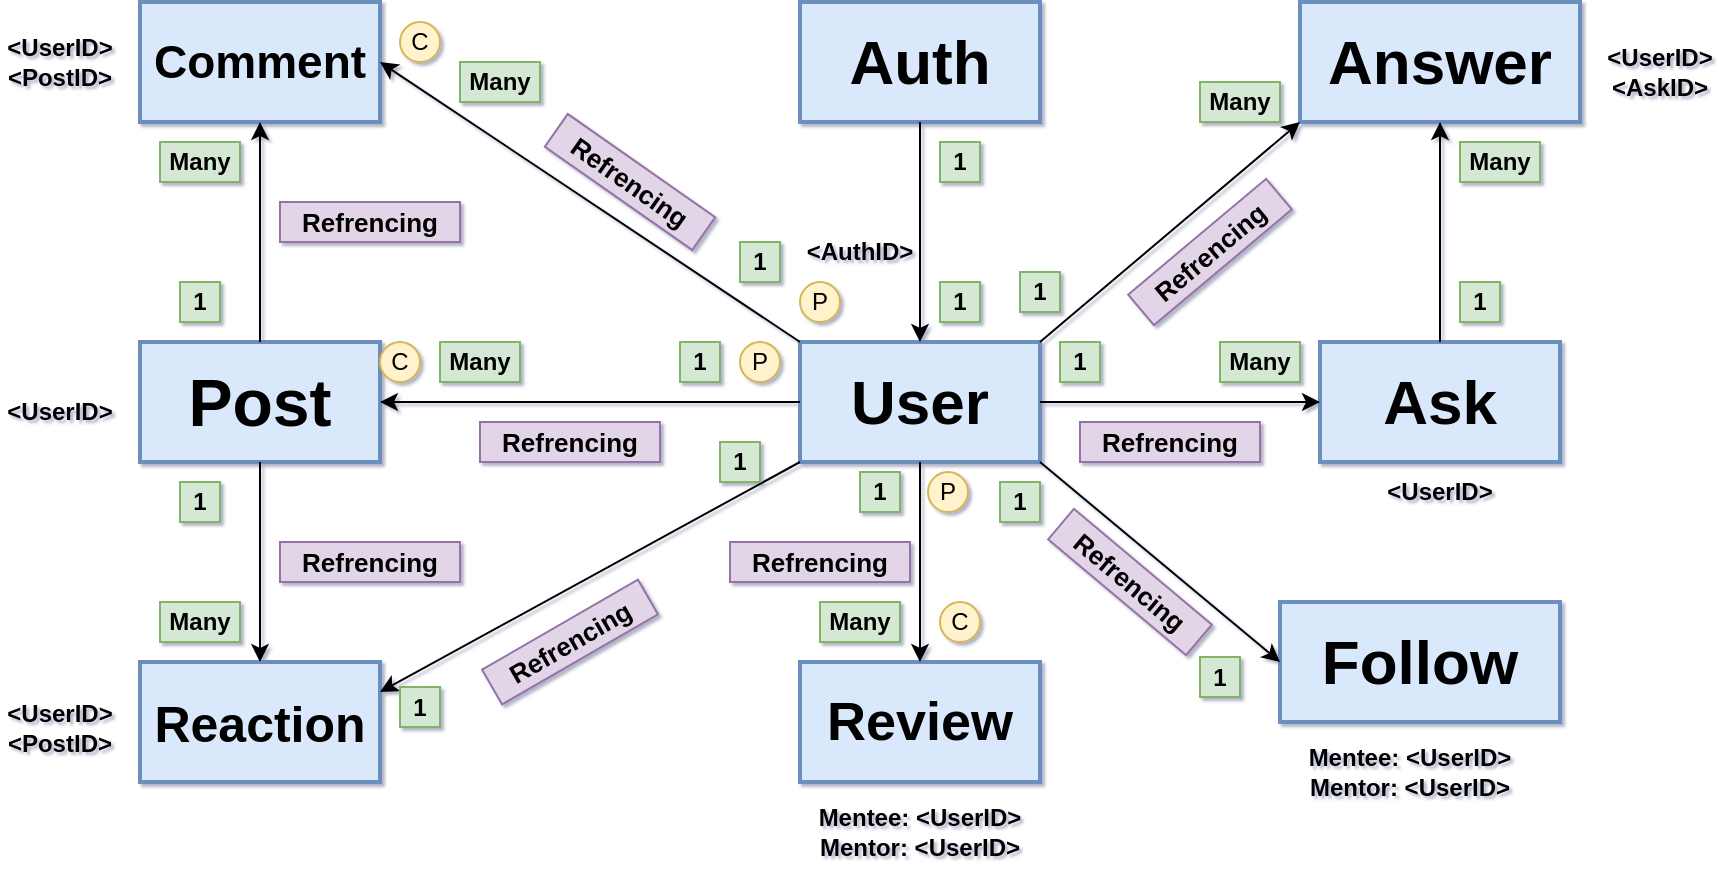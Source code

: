 <mxfile>
    <diagram name="DB Collections and relationships" id="icmziCoGJ4KJlRF5kEWQ">
        <mxGraphModel dx="2063" dy="668" grid="1" gridSize="10" guides="1" tooltips="1" connect="1" arrows="1" fold="1" page="1" pageScale="1" pageWidth="827" pageHeight="1169" background="none" math="0" shadow="1">
            <root>
                <mxCell id="0"/>
                <mxCell id="1" parent="0"/>
                <mxCell id="VXtaSYt_-MFgEFt-7SgF-1" value="User" style="rounded=0;whiteSpace=wrap;html=1;strokeWidth=2;fontSize=31;fontStyle=1;fillColor=#dae8fc;strokeColor=#6c8ebf;" parent="1" vertex="1">
                    <mxGeometry x="350" y="240" width="120" height="60" as="geometry"/>
                </mxCell>
                <mxCell id="VXtaSYt_-MFgEFt-7SgF-2" value="Post" style="rounded=0;whiteSpace=wrap;html=1;strokeWidth=2;fontSize=33;fontStyle=1;fillColor=#dae8fc;strokeColor=#6c8ebf;" parent="1" vertex="1">
                    <mxGeometry x="20" y="240" width="120" height="60" as="geometry"/>
                </mxCell>
                <mxCell id="VXtaSYt_-MFgEFt-7SgF-3" value="Comment" style="rounded=0;whiteSpace=wrap;html=1;strokeWidth=2;fontSize=23;fontStyle=1;fillColor=#dae8fc;strokeColor=#6c8ebf;" parent="1" vertex="1">
                    <mxGeometry x="20" y="70" width="120" height="60" as="geometry"/>
                </mxCell>
                <mxCell id="VXtaSYt_-MFgEFt-7SgF-4" value="Reaction" style="rounded=0;whiteSpace=wrap;html=1;strokeWidth=2;fontSize=25;fontStyle=1;fillColor=#dae8fc;strokeColor=#6c8ebf;" parent="1" vertex="1">
                    <mxGeometry x="20" y="400" width="120" height="60" as="geometry"/>
                </mxCell>
                <mxCell id="VXtaSYt_-MFgEFt-7SgF-5" value="Review" style="rounded=0;whiteSpace=wrap;html=1;strokeWidth=2;fontSize=27;fontStyle=1;fillColor=#dae8fc;strokeColor=#6c8ebf;" parent="1" vertex="1">
                    <mxGeometry x="350" y="400" width="120" height="60" as="geometry"/>
                </mxCell>
                <mxCell id="3BG4GZ4Tt4R05Wu69i2b-1" value="Auth" style="rounded=0;whiteSpace=wrap;html=1;strokeWidth=2;fontSize=31;fontStyle=1;fillColor=#dae8fc;strokeColor=#6c8ebf;" parent="1" vertex="1">
                    <mxGeometry x="350" y="70" width="120" height="60" as="geometry"/>
                </mxCell>
                <mxCell id="3BG4GZ4Tt4R05Wu69i2b-2" value="" style="endArrow=classic;html=1;rounded=0;exitX=0.5;exitY=0;exitDx=0;exitDy=0;entryX=0.5;entryY=1;entryDx=0;entryDy=0;" parent="1" source="VXtaSYt_-MFgEFt-7SgF-2" target="VXtaSYt_-MFgEFt-7SgF-3" edge="1">
                    <mxGeometry width="50" height="50" relative="1" as="geometry">
                        <mxPoint x="310" y="300" as="sourcePoint"/>
                        <mxPoint x="360" y="250" as="targetPoint"/>
                    </mxGeometry>
                </mxCell>
                <mxCell id="3BG4GZ4Tt4R05Wu69i2b-3" value="" style="endArrow=classic;html=1;rounded=0;exitX=0.5;exitY=1;exitDx=0;exitDy=0;entryX=0.5;entryY=0;entryDx=0;entryDy=0;" parent="1" source="VXtaSYt_-MFgEFt-7SgF-2" target="VXtaSYt_-MFgEFt-7SgF-4" edge="1">
                    <mxGeometry width="50" height="50" relative="1" as="geometry">
                        <mxPoint x="90" y="250" as="sourcePoint"/>
                        <mxPoint x="90" y="140" as="targetPoint"/>
                    </mxGeometry>
                </mxCell>
                <mxCell id="3BG4GZ4Tt4R05Wu69i2b-5" value="" style="endArrow=classic;html=1;rounded=0;exitX=0.5;exitY=1;exitDx=0;exitDy=0;entryX=0.5;entryY=0;entryDx=0;entryDy=0;" parent="1" source="3BG4GZ4Tt4R05Wu69i2b-1" target="VXtaSYt_-MFgEFt-7SgF-1" edge="1">
                    <mxGeometry width="50" height="50" relative="1" as="geometry">
                        <mxPoint x="90" y="250" as="sourcePoint"/>
                        <mxPoint x="90" y="140" as="targetPoint"/>
                    </mxGeometry>
                </mxCell>
                <mxCell id="3BG4GZ4Tt4R05Wu69i2b-6" value="" style="endArrow=classic;html=1;rounded=0;exitX=0.5;exitY=1;exitDx=0;exitDy=0;entryX=0.5;entryY=0;entryDx=0;entryDy=0;" parent="1" source="VXtaSYt_-MFgEFt-7SgF-1" target="VXtaSYt_-MFgEFt-7SgF-5" edge="1">
                    <mxGeometry width="50" height="50" relative="1" as="geometry">
                        <mxPoint x="420" y="140" as="sourcePoint"/>
                        <mxPoint x="420" y="250" as="targetPoint"/>
                    </mxGeometry>
                </mxCell>
                <mxCell id="3BG4GZ4Tt4R05Wu69i2b-7" value="" style="endArrow=classic;html=1;rounded=0;exitX=0;exitY=0.5;exitDx=0;exitDy=0;entryX=1;entryY=0.5;entryDx=0;entryDy=0;" parent="1" source="VXtaSYt_-MFgEFt-7SgF-1" target="VXtaSYt_-MFgEFt-7SgF-2" edge="1">
                    <mxGeometry width="50" height="50" relative="1" as="geometry">
                        <mxPoint x="90" y="310" as="sourcePoint"/>
                        <mxPoint x="90" y="410" as="targetPoint"/>
                    </mxGeometry>
                </mxCell>
                <mxCell id="3BG4GZ4Tt4R05Wu69i2b-8" value="" style="endArrow=classic;html=1;rounded=0;exitX=0;exitY=0;exitDx=0;exitDy=0;entryX=1;entryY=0.5;entryDx=0;entryDy=0;" parent="1" source="VXtaSYt_-MFgEFt-7SgF-1" target="VXtaSYt_-MFgEFt-7SgF-3" edge="1">
                    <mxGeometry width="50" height="50" relative="1" as="geometry">
                        <mxPoint x="360" y="280" as="sourcePoint"/>
                        <mxPoint x="150" y="280" as="targetPoint"/>
                    </mxGeometry>
                </mxCell>
                <mxCell id="3BG4GZ4Tt4R05Wu69i2b-9" value="" style="endArrow=classic;html=1;rounded=0;exitX=0;exitY=1;exitDx=0;exitDy=0;entryX=1;entryY=0.25;entryDx=0;entryDy=0;" parent="1" source="VXtaSYt_-MFgEFt-7SgF-1" target="VXtaSYt_-MFgEFt-7SgF-4" edge="1">
                    <mxGeometry width="50" height="50" relative="1" as="geometry">
                        <mxPoint x="360" y="280" as="sourcePoint"/>
                        <mxPoint x="150" y="280" as="targetPoint"/>
                    </mxGeometry>
                </mxCell>
                <mxCell id="3BG4GZ4Tt4R05Wu69i2b-18" value="P" style="ellipse;whiteSpace=wrap;html=1;aspect=fixed;fillColor=#fff2cc;strokeColor=#d6b656;" parent="1" vertex="1">
                    <mxGeometry x="414" y="305" width="20" height="20" as="geometry"/>
                </mxCell>
                <mxCell id="3BG4GZ4Tt4R05Wu69i2b-20" value="C" style="ellipse;whiteSpace=wrap;html=1;aspect=fixed;fillColor=#fff2cc;strokeColor=#d6b656;" parent="1" vertex="1">
                    <mxGeometry x="420" y="370" width="20" height="20" as="geometry"/>
                </mxCell>
                <mxCell id="3BG4GZ4Tt4R05Wu69i2b-23" value="P" style="ellipse;whiteSpace=wrap;html=1;aspect=fixed;fillColor=#fff2cc;strokeColor=#d6b656;" parent="1" vertex="1">
                    <mxGeometry x="320" y="240" width="20" height="20" as="geometry"/>
                </mxCell>
                <mxCell id="3BG4GZ4Tt4R05Wu69i2b-24" value="C" style="ellipse;whiteSpace=wrap;html=1;aspect=fixed;fillColor=#fff2cc;strokeColor=#d6b656;" parent="1" vertex="1">
                    <mxGeometry x="140" y="240" width="20" height="20" as="geometry"/>
                </mxCell>
                <mxCell id="3BG4GZ4Tt4R05Wu69i2b-25" value="P" style="ellipse;whiteSpace=wrap;html=1;aspect=fixed;fillColor=#fff2cc;strokeColor=#d6b656;" parent="1" vertex="1">
                    <mxGeometry x="350" y="210" width="20" height="20" as="geometry"/>
                </mxCell>
                <mxCell id="3BG4GZ4Tt4R05Wu69i2b-27" value="C" style="ellipse;whiteSpace=wrap;html=1;aspect=fixed;fillColor=#fff2cc;strokeColor=#d6b656;" parent="1" vertex="1">
                    <mxGeometry x="150" y="80" width="20" height="20" as="geometry"/>
                </mxCell>
                <mxCell id="3BG4GZ4Tt4R05Wu69i2b-29" value="1" style="text;html=1;strokeColor=#82b366;fillColor=#d5e8d4;align=center;verticalAlign=middle;whiteSpace=wrap;rounded=0;fontStyle=1" parent="1" vertex="1">
                    <mxGeometry x="40" y="210" width="20" height="20" as="geometry"/>
                </mxCell>
                <mxCell id="3BG4GZ4Tt4R05Wu69i2b-30" value="Many" style="text;html=1;strokeColor=#82b366;fillColor=#d5e8d4;align=center;verticalAlign=middle;whiteSpace=wrap;rounded=0;fontStyle=1" parent="1" vertex="1">
                    <mxGeometry x="30" y="140" width="40" height="20" as="geometry"/>
                </mxCell>
                <mxCell id="3BG4GZ4Tt4R05Wu69i2b-31" value="1" style="text;html=1;strokeColor=#82b366;fillColor=#d5e8d4;align=center;verticalAlign=middle;whiteSpace=wrap;rounded=0;fontStyle=1" parent="1" vertex="1">
                    <mxGeometry x="40" y="310" width="20" height="20" as="geometry"/>
                </mxCell>
                <mxCell id="3BG4GZ4Tt4R05Wu69i2b-32" value="Many" style="text;html=1;strokeColor=#82b366;fillColor=#d5e8d4;align=center;verticalAlign=middle;whiteSpace=wrap;rounded=0;fontStyle=1" parent="1" vertex="1">
                    <mxGeometry x="30" y="370" width="40" height="20" as="geometry"/>
                </mxCell>
                <mxCell id="3BG4GZ4Tt4R05Wu69i2b-33" value="1" style="text;html=1;strokeColor=#82b366;fillColor=#d5e8d4;align=center;verticalAlign=middle;whiteSpace=wrap;rounded=0;fontStyle=1" parent="1" vertex="1">
                    <mxGeometry x="290" y="240" width="20" height="20" as="geometry"/>
                </mxCell>
                <mxCell id="3BG4GZ4Tt4R05Wu69i2b-34" value="Many" style="text;html=1;strokeColor=#82b366;fillColor=#d5e8d4;align=center;verticalAlign=middle;whiteSpace=wrap;rounded=0;fontStyle=1" parent="1" vertex="1">
                    <mxGeometry x="170" y="240" width="40" height="20" as="geometry"/>
                </mxCell>
                <mxCell id="3BG4GZ4Tt4R05Wu69i2b-35" value="1" style="text;html=1;strokeColor=#82b366;fillColor=#d5e8d4;align=center;verticalAlign=middle;whiteSpace=wrap;rounded=0;fontStyle=1" parent="1" vertex="1">
                    <mxGeometry x="310" y="290" width="20" height="20" as="geometry"/>
                </mxCell>
                <mxCell id="3BG4GZ4Tt4R05Wu69i2b-36" value="1" style="text;html=1;strokeColor=#82b366;fillColor=#d5e8d4;align=center;verticalAlign=middle;whiteSpace=wrap;rounded=0;fontStyle=1" parent="1" vertex="1">
                    <mxGeometry x="150" y="412.5" width="20" height="20" as="geometry"/>
                </mxCell>
                <mxCell id="3BG4GZ4Tt4R05Wu69i2b-39" value="1" style="text;html=1;strokeColor=#82b366;fillColor=#d5e8d4;align=center;verticalAlign=middle;whiteSpace=wrap;rounded=0;fontStyle=1" parent="1" vertex="1">
                    <mxGeometry x="380" y="305" width="20" height="20" as="geometry"/>
                </mxCell>
                <mxCell id="3BG4GZ4Tt4R05Wu69i2b-40" value="Many" style="text;html=1;strokeColor=#82b366;fillColor=#d5e8d4;align=center;verticalAlign=middle;whiteSpace=wrap;rounded=0;fontStyle=1" parent="1" vertex="1">
                    <mxGeometry x="360" y="370" width="40" height="20" as="geometry"/>
                </mxCell>
                <mxCell id="3BG4GZ4Tt4R05Wu69i2b-41" value="1" style="text;html=1;strokeColor=#82b366;fillColor=#d5e8d4;align=center;verticalAlign=middle;whiteSpace=wrap;rounded=0;fontStyle=1" parent="1" vertex="1">
                    <mxGeometry x="420" y="140" width="20" height="20" as="geometry"/>
                </mxCell>
                <mxCell id="3BG4GZ4Tt4R05Wu69i2b-42" value="1" style="text;html=1;strokeColor=#82b366;fillColor=#d5e8d4;align=center;verticalAlign=middle;whiteSpace=wrap;rounded=0;fontStyle=1" parent="1" vertex="1">
                    <mxGeometry x="420" y="210" width="20" height="20" as="geometry"/>
                </mxCell>
                <mxCell id="3BG4GZ4Tt4R05Wu69i2b-43" value="1" style="text;html=1;strokeColor=#82b366;fillColor=#d5e8d4;align=center;verticalAlign=middle;whiteSpace=wrap;rounded=0;fontStyle=1" parent="1" vertex="1">
                    <mxGeometry x="320" y="190" width="20" height="20" as="geometry"/>
                </mxCell>
                <mxCell id="3BG4GZ4Tt4R05Wu69i2b-44" value="Many" style="text;html=1;strokeColor=#82b366;fillColor=#d5e8d4;align=center;verticalAlign=middle;whiteSpace=wrap;rounded=0;fontStyle=1" parent="1" vertex="1">
                    <mxGeometry x="180" y="100" width="40" height="20" as="geometry"/>
                </mxCell>
                <mxCell id="3BG4GZ4Tt4R05Wu69i2b-48" value="Refrencing" style="text;html=1;align=center;verticalAlign=middle;whiteSpace=wrap;rounded=0;fontSize=13;fontStyle=1;fillColor=#e1d5e7;strokeColor=#9673a6;rotation=35;" parent="1" vertex="1">
                    <mxGeometry x="220" y="150" width="90" height="20" as="geometry"/>
                </mxCell>
                <mxCell id="3BG4GZ4Tt4R05Wu69i2b-49" value="Refrencing" style="text;html=1;align=center;verticalAlign=middle;whiteSpace=wrap;rounded=0;fontSize=13;fontStyle=1;fillColor=#e1d5e7;strokeColor=#9673a6;rotation=-30;" parent="1" vertex="1">
                    <mxGeometry x="190" y="380" width="90" height="20" as="geometry"/>
                </mxCell>
                <mxCell id="3BG4GZ4Tt4R05Wu69i2b-50" value="Refrencing" style="text;html=1;align=center;verticalAlign=middle;whiteSpace=wrap;rounded=0;fontSize=13;fontStyle=1;fillColor=#e1d5e7;strokeColor=#9673a6;rotation=0;" parent="1" vertex="1">
                    <mxGeometry x="190" y="280" width="90" height="20" as="geometry"/>
                </mxCell>
                <mxCell id="3BG4GZ4Tt4R05Wu69i2b-51" value="&amp;lt;AuthID&amp;gt;" style="text;html=1;strokeColor=none;fillColor=none;align=center;verticalAlign=middle;whiteSpace=wrap;rounded=0;fontStyle=1" parent="1" vertex="1">
                    <mxGeometry x="350" y="180" width="60" height="30" as="geometry"/>
                </mxCell>
                <mxCell id="3BG4GZ4Tt4R05Wu69i2b-52" value="Mentee: &amp;lt;UserID&amp;gt;&lt;br&gt;Mentor: &amp;lt;UserID&amp;gt;" style="text;html=1;strokeColor=none;fillColor=none;align=center;verticalAlign=middle;whiteSpace=wrap;rounded=0;fontStyle=1" parent="1" vertex="1">
                    <mxGeometry x="355" y="470" width="110" height="30" as="geometry"/>
                </mxCell>
                <mxCell id="3BG4GZ4Tt4R05Wu69i2b-54" value="&amp;lt;UserID&amp;gt;&lt;br&gt;&amp;lt;PostID&amp;gt;" style="text;html=1;strokeColor=none;fillColor=none;align=center;verticalAlign=middle;whiteSpace=wrap;rounded=0;fontStyle=1" parent="1" vertex="1">
                    <mxGeometry x="-50" y="417.5" width="60" height="30" as="geometry"/>
                </mxCell>
                <mxCell id="3BG4GZ4Tt4R05Wu69i2b-55" value="&amp;lt;UserID&amp;gt;" style="text;html=1;strokeColor=none;fillColor=none;align=center;verticalAlign=middle;whiteSpace=wrap;rounded=0;fontStyle=1" parent="1" vertex="1">
                    <mxGeometry x="-50" y="260" width="60" height="30" as="geometry"/>
                </mxCell>
                <mxCell id="3BG4GZ4Tt4R05Wu69i2b-56" value="&amp;lt;UserID&amp;gt;&lt;br&gt;&amp;lt;PostID&amp;gt;" style="text;html=1;strokeColor=none;fillColor=none;align=center;verticalAlign=middle;whiteSpace=wrap;rounded=0;fontStyle=1" parent="1" vertex="1">
                    <mxGeometry x="-50" y="85" width="60" height="30" as="geometry"/>
                </mxCell>
                <mxCell id="2" value="Refrencing" style="text;html=1;align=center;verticalAlign=middle;whiteSpace=wrap;rounded=0;fontSize=13;fontStyle=1;fillColor=#e1d5e7;strokeColor=#9673a6;rotation=0;" parent="1" vertex="1">
                    <mxGeometry x="90" y="340" width="90" height="20" as="geometry"/>
                </mxCell>
                <mxCell id="3" value="Refrencing" style="text;html=1;align=center;verticalAlign=middle;whiteSpace=wrap;rounded=0;fontSize=13;fontStyle=1;fillColor=#e1d5e7;strokeColor=#9673a6;rotation=0;" parent="1" vertex="1">
                    <mxGeometry x="90" y="170" width="90" height="20" as="geometry"/>
                </mxCell>
                <mxCell id="4" value="Ask" style="rounded=0;whiteSpace=wrap;html=1;strokeWidth=2;fontSize=31;fontStyle=1;fillColor=#dae8fc;strokeColor=#6c8ebf;" vertex="1" parent="1">
                    <mxGeometry x="610" y="240" width="120" height="60" as="geometry"/>
                </mxCell>
                <mxCell id="5" value="Answer" style="rounded=0;whiteSpace=wrap;html=1;strokeWidth=2;fontSize=31;fontStyle=1;fillColor=#dae8fc;strokeColor=#6c8ebf;" vertex="1" parent="1">
                    <mxGeometry x="600" y="70" width="140" height="60" as="geometry"/>
                </mxCell>
                <mxCell id="6" value="Follow" style="rounded=0;whiteSpace=wrap;html=1;strokeWidth=2;fontSize=31;fontStyle=1;fillColor=#dae8fc;strokeColor=#6c8ebf;" vertex="1" parent="1">
                    <mxGeometry x="590" y="370" width="140" height="60" as="geometry"/>
                </mxCell>
                <mxCell id="9" value="Refrencing" style="text;html=1;align=center;verticalAlign=middle;whiteSpace=wrap;rounded=0;fontSize=13;fontStyle=1;fillColor=#e1d5e7;strokeColor=#9673a6;rotation=0;" vertex="1" parent="1">
                    <mxGeometry x="315" y="340" width="90" height="20" as="geometry"/>
                </mxCell>
                <mxCell id="18" value="" style="endArrow=classic;html=1;rounded=0;exitX=1;exitY=1;exitDx=0;exitDy=0;entryX=0;entryY=0.5;entryDx=0;entryDy=0;" edge="1" parent="1" source="VXtaSYt_-MFgEFt-7SgF-1" target="6">
                    <mxGeometry width="50" height="50" relative="1" as="geometry">
                        <mxPoint x="1110" y="300" as="sourcePoint"/>
                        <mxPoint x="900" y="300" as="targetPoint"/>
                    </mxGeometry>
                </mxCell>
                <mxCell id="19" value="" style="endArrow=classic;html=1;rounded=0;exitX=1;exitY=0.5;exitDx=0;exitDy=0;entryX=0;entryY=0.5;entryDx=0;entryDy=0;" edge="1" parent="1" source="VXtaSYt_-MFgEFt-7SgF-1" target="4">
                    <mxGeometry width="50" height="50" relative="1" as="geometry">
                        <mxPoint x="1110" y="300" as="sourcePoint"/>
                        <mxPoint x="900" y="300" as="targetPoint"/>
                    </mxGeometry>
                </mxCell>
                <mxCell id="20" value="" style="endArrow=classic;html=1;rounded=0;exitX=1;exitY=0;exitDx=0;exitDy=0;entryX=0;entryY=1;entryDx=0;entryDy=0;" edge="1" parent="1" source="VXtaSYt_-MFgEFt-7SgF-1" target="5">
                    <mxGeometry width="50" height="50" relative="1" as="geometry">
                        <mxPoint x="1110" y="300" as="sourcePoint"/>
                        <mxPoint x="900" y="300" as="targetPoint"/>
                    </mxGeometry>
                </mxCell>
                <mxCell id="21" value="" style="endArrow=classic;html=1;rounded=0;exitX=0.5;exitY=0;exitDx=0;exitDy=0;entryX=0.5;entryY=1;entryDx=0;entryDy=0;" edge="1" parent="1" source="4" target="5">
                    <mxGeometry width="50" height="50" relative="1" as="geometry">
                        <mxPoint x="1110" y="300" as="sourcePoint"/>
                        <mxPoint x="900" y="300" as="targetPoint"/>
                    </mxGeometry>
                </mxCell>
                <mxCell id="22" value="1" style="text;html=1;strokeColor=#82b366;fillColor=#d5e8d4;align=center;verticalAlign=middle;whiteSpace=wrap;rounded=0;fontStyle=1" vertex="1" parent="1">
                    <mxGeometry x="460" y="205" width="20" height="20" as="geometry"/>
                </mxCell>
                <mxCell id="23" value="1" style="text;html=1;strokeColor=#82b366;fillColor=#d5e8d4;align=center;verticalAlign=middle;whiteSpace=wrap;rounded=0;fontStyle=1" vertex="1" parent="1">
                    <mxGeometry x="480" y="240" width="20" height="20" as="geometry"/>
                </mxCell>
                <mxCell id="24" value="1" style="text;html=1;strokeColor=#82b366;fillColor=#d5e8d4;align=center;verticalAlign=middle;whiteSpace=wrap;rounded=0;fontStyle=1" vertex="1" parent="1">
                    <mxGeometry x="450" y="310" width="20" height="20" as="geometry"/>
                </mxCell>
                <mxCell id="25" value="Many" style="text;html=1;strokeColor=#82b366;fillColor=#d5e8d4;align=center;verticalAlign=middle;whiteSpace=wrap;rounded=0;fontStyle=1" vertex="1" parent="1">
                    <mxGeometry x="560" y="240" width="40" height="20" as="geometry"/>
                </mxCell>
                <mxCell id="26" value="Many" style="text;html=1;strokeColor=#82b366;fillColor=#d5e8d4;align=center;verticalAlign=middle;whiteSpace=wrap;rounded=0;fontStyle=1" vertex="1" parent="1">
                    <mxGeometry x="680" y="140" width="40" height="20" as="geometry"/>
                </mxCell>
                <mxCell id="27" value="Many" style="text;html=1;strokeColor=#82b366;fillColor=#d5e8d4;align=center;verticalAlign=middle;whiteSpace=wrap;rounded=0;fontStyle=1" vertex="1" parent="1">
                    <mxGeometry x="550" y="110" width="40" height="20" as="geometry"/>
                </mxCell>
                <mxCell id="28" value="1" style="text;html=1;strokeColor=#82b366;fillColor=#d5e8d4;align=center;verticalAlign=middle;whiteSpace=wrap;rounded=0;fontStyle=1" vertex="1" parent="1">
                    <mxGeometry x="680" y="210" width="20" height="20" as="geometry"/>
                </mxCell>
                <mxCell id="29" value="1" style="text;html=1;strokeColor=#82b366;fillColor=#d5e8d4;align=center;verticalAlign=middle;whiteSpace=wrap;rounded=0;fontStyle=1" vertex="1" parent="1">
                    <mxGeometry x="550" y="397.5" width="20" height="20" as="geometry"/>
                </mxCell>
                <mxCell id="30" value="Mentee: &amp;lt;UserID&amp;gt;&lt;br&gt;Mentor: &amp;lt;UserID&amp;gt;" style="text;html=1;strokeColor=none;fillColor=none;align=center;verticalAlign=middle;whiteSpace=wrap;rounded=0;fontStyle=1" vertex="1" parent="1">
                    <mxGeometry x="600" y="440" width="110" height="30" as="geometry"/>
                </mxCell>
                <mxCell id="31" value="&amp;lt;UserID&amp;gt;" style="text;html=1;strokeColor=none;fillColor=none;align=center;verticalAlign=middle;whiteSpace=wrap;rounded=0;fontStyle=1" vertex="1" parent="1">
                    <mxGeometry x="635" y="300" width="70" height="30" as="geometry"/>
                </mxCell>
                <mxCell id="32" value="&amp;lt;UserID&amp;gt;&lt;br&gt;&amp;lt;AskID&amp;gt;" style="text;html=1;strokeColor=none;fillColor=none;align=center;verticalAlign=middle;whiteSpace=wrap;rounded=0;fontStyle=1" vertex="1" parent="1">
                    <mxGeometry x="750" y="90" width="60" height="30" as="geometry"/>
                </mxCell>
                <mxCell id="33" value="Refrencing" style="text;html=1;align=center;verticalAlign=middle;whiteSpace=wrap;rounded=0;fontSize=13;fontStyle=1;fillColor=#e1d5e7;strokeColor=#9673a6;rotation=40;" vertex="1" parent="1">
                    <mxGeometry x="470" y="350" width="90" height="20" as="geometry"/>
                </mxCell>
                <mxCell id="34" value="Refrencing" style="text;html=1;align=center;verticalAlign=middle;whiteSpace=wrap;rounded=0;fontSize=13;fontStyle=1;fillColor=#e1d5e7;strokeColor=#9673a6;rotation=-40;" vertex="1" parent="1">
                    <mxGeometry x="510" y="185" width="90" height="20" as="geometry"/>
                </mxCell>
                <mxCell id="35" value="Refrencing" style="text;html=1;align=center;verticalAlign=middle;whiteSpace=wrap;rounded=0;fontSize=13;fontStyle=1;fillColor=#e1d5e7;strokeColor=#9673a6;rotation=0;" vertex="1" parent="1">
                    <mxGeometry x="490" y="280" width="90" height="20" as="geometry"/>
                </mxCell>
            </root>
        </mxGraphModel>
    </diagram>
    <diagram id="ABk23Eq3YbK0NPTa6Lt3" name="DB Modeling">
        <mxGraphModel grid="1" page="1" gridSize="10" guides="1" tooltips="1" connect="1" arrows="1" fold="1" pageScale="1" pageWidth="850" pageHeight="1100" math="0" shadow="0">
            <root>
                <mxCell id="0"/>
                <mxCell id="1" parent="0"/>
                <mxCell id="oW0wbC5lxCzP3JMt8ABT-1" value="User" style="swimlane;fontStyle=1;childLayout=stackLayout;horizontal=1;startSize=30;horizontalStack=0;resizeParent=1;resizeParentMax=0;resizeLast=0;collapsible=1;marginBottom=0;whiteSpace=wrap;html=1;fillColor=#dae8fc;strokeColor=#6c8ebf;fontSize=18;" vertex="1" parent="1">
                    <mxGeometry x="390" y="220" width="140" height="330" as="geometry"/>
                </mxCell>
                <mxCell id="oW0wbC5lxCzP3JMt8ABT-2" value="Auth_ID" style="text;strokeColor=none;fillColor=default;align=left;verticalAlign=middle;spacingLeft=4;spacingRight=4;overflow=hidden;points=[[0,0.5],[1,0.5]];portConstraint=eastwest;rotatable=0;whiteSpace=wrap;html=1;rounded=0;glass=0;shadow=0;fontStyle=0;fontSize=15;fontFamily=Times New Roman;" vertex="1" parent="oW0wbC5lxCzP3JMt8ABT-1">
                    <mxGeometry y="30" width="140" height="30" as="geometry"/>
                </mxCell>
                <mxCell id="oW0wbC5lxCzP3JMt8ABT-3" value="User_ID" style="text;strokeColor=none;fillColor=default;align=left;verticalAlign=middle;spacingLeft=4;spacingRight=4;overflow=hidden;points=[[0,0.5],[1,0.5]];portConstraint=eastwest;rotatable=0;whiteSpace=wrap;html=1;fontStyle=0;fontSize=15;fontFamily=Times New Roman;" vertex="1" parent="oW0wbC5lxCzP3JMt8ABT-1">
                    <mxGeometry y="60" width="140" height="30" as="geometry"/>
                </mxCell>
                <mxCell id="oW0wbC5lxCzP3JMt8ABT-4" value="firstName" style="text;strokeColor=none;fillColor=default;align=left;verticalAlign=middle;spacingLeft=4;spacingRight=4;overflow=hidden;points=[[0,0.5],[1,0.5]];portConstraint=eastwest;rotatable=0;whiteSpace=wrap;html=1;fontStyle=0;fontSize=15;fontFamily=Times New Roman;" vertex="1" parent="oW0wbC5lxCzP3JMt8ABT-1">
                    <mxGeometry y="90" width="140" height="30" as="geometry"/>
                </mxCell>
                <mxCell id="oW0wbC5lxCzP3JMt8ABT-5" value="lastName" style="text;strokeColor=none;fillColor=default;align=left;verticalAlign=middle;spacingLeft=4;spacingRight=4;overflow=hidden;points=[[0,0.5],[1,0.5]];portConstraint=eastwest;rotatable=0;whiteSpace=wrap;html=1;fontStyle=0;fontSize=15;fontFamily=Times New Roman;" vertex="1" parent="oW0wbC5lxCzP3JMt8ABT-1">
                    <mxGeometry y="120" width="140" height="30" as="geometry"/>
                </mxCell>
                <mxCell id="oW0wbC5lxCzP3JMt8ABT-6" value="role" style="text;strokeColor=none;fillColor=default;align=left;verticalAlign=middle;spacingLeft=4;spacingRight=4;overflow=hidden;points=[[0,0.5],[1,0.5]];portConstraint=eastwest;rotatable=0;whiteSpace=wrap;html=1;fontStyle=0;fontSize=15;fontFamily=Times New Roman;" vertex="1" parent="oW0wbC5lxCzP3JMt8ABT-1">
                    <mxGeometry y="150" width="140" height="30" as="geometry"/>
                </mxCell>
                <mxCell id="oW0wbC5lxCzP3JMt8ABT-7" value="photo" style="text;strokeColor=none;fillColor=default;align=left;verticalAlign=middle;spacingLeft=4;spacingRight=4;overflow=hidden;points=[[0,0.5],[1,0.5]];portConstraint=eastwest;rotatable=0;whiteSpace=wrap;html=1;fontStyle=0;fontSize=15;fontFamily=Times New Roman;" vertex="1" parent="oW0wbC5lxCzP3JMt8ABT-1">
                    <mxGeometry y="180" width="140" height="30" as="geometry"/>
                </mxCell>
                <mxCell id="oW0wbC5lxCzP3JMt8ABT-8" value="country" style="text;strokeColor=none;fillColor=default;align=left;verticalAlign=middle;spacingLeft=4;spacingRight=4;overflow=hidden;points=[[0,0.5],[1,0.5]];portConstraint=eastwest;rotatable=0;whiteSpace=wrap;html=1;fontStyle=0;fontSize=15;fontFamily=Times New Roman;" vertex="1" parent="oW0wbC5lxCzP3JMt8ABT-1">
                    <mxGeometry y="210" width="140" height="30" as="geometry"/>
                </mxCell>
                <mxCell id="oW0wbC5lxCzP3JMt8ABT-9" value="companyWorkingFor" style="text;strokeColor=none;fillColor=default;align=left;verticalAlign=middle;spacingLeft=4;spacingRight=4;overflow=hidden;points=[[0,0.5],[1,0.5]];portConstraint=eastwest;rotatable=0;whiteSpace=wrap;html=1;fontStyle=0;fontSize=15;fontFamily=Times New Roman;" vertex="1" parent="oW0wbC5lxCzP3JMt8ABT-1">
                    <mxGeometry y="240" width="140" height="30" as="geometry"/>
                </mxCell>
                <mxCell id="oW0wbC5lxCzP3JMt8ABT-10" value="school" style="text;strokeColor=none;fillColor=default;align=left;verticalAlign=middle;spacingLeft=4;spacingRight=4;overflow=hidden;points=[[0,0.5],[1,0.5]];portConstraint=eastwest;rotatable=0;whiteSpace=wrap;html=1;fontStyle=0;fontSize=15;fontFamily=Times New Roman;" vertex="1" parent="oW0wbC5lxCzP3JMt8ABT-1">
                    <mxGeometry y="270" width="140" height="30" as="geometry"/>
                </mxCell>
                <mxCell id="oW0wbC5lxCzP3JMt8ABT-11" value="interests" style="text;strokeColor=none;fillColor=default;align=left;verticalAlign=middle;spacingLeft=4;spacingRight=4;overflow=hidden;points=[[0,0.5],[1,0.5]];portConstraint=eastwest;rotatable=0;whiteSpace=wrap;html=1;fontStyle=0;fontSize=15;fontFamily=Times New Roman;" vertex="1" parent="oW0wbC5lxCzP3JMt8ABT-1">
                    <mxGeometry y="300" width="140" height="30" as="geometry"/>
                </mxCell>
                <mxCell id="oW0wbC5lxCzP3JMt8ABT-12" value="Auth" style="swimlane;fontStyle=1;childLayout=stackLayout;horizontal=1;startSize=30;horizontalStack=0;resizeParent=1;resizeParentMax=0;resizeLast=0;collapsible=1;marginBottom=0;whiteSpace=wrap;html=1;fillColor=#dae8fc;strokeColor=#6c8ebf;fontSize=18;" vertex="1" parent="1">
                    <mxGeometry x="390" y="40" width="140" height="150" as="geometry"/>
                </mxCell>
                <mxCell id="oW0wbC5lxCzP3JMt8ABT-13" value="Auth_ID" style="text;strokeColor=none;fillColor=default;align=left;verticalAlign=middle;spacingLeft=4;spacingRight=4;overflow=hidden;points=[[0,0.5],[1,0.5]];portConstraint=eastwest;rotatable=0;whiteSpace=wrap;html=1;rounded=0;glass=0;shadow=0;fontStyle=0;fontSize=15;fontFamily=Times New Roman;" vertex="1" parent="oW0wbC5lxCzP3JMt8ABT-12">
                    <mxGeometry y="30" width="140" height="30" as="geometry"/>
                </mxCell>
                <mxCell id="oW0wbC5lxCzP3JMt8ABT-14" value="email" style="text;strokeColor=none;fillColor=default;align=left;verticalAlign=middle;spacingLeft=4;spacingRight=4;overflow=hidden;points=[[0,0.5],[1,0.5]];portConstraint=eastwest;rotatable=0;whiteSpace=wrap;html=1;fontStyle=0;fontSize=15;fontFamily=Times New Roman;" vertex="1" parent="oW0wbC5lxCzP3JMt8ABT-12">
                    <mxGeometry y="60" width="140" height="30" as="geometry"/>
                </mxCell>
                <mxCell id="oW0wbC5lxCzP3JMt8ABT-15" value="password" style="text;strokeColor=none;fillColor=default;align=left;verticalAlign=middle;spacingLeft=4;spacingRight=4;overflow=hidden;points=[[0,0.5],[1,0.5]];portConstraint=eastwest;rotatable=0;whiteSpace=wrap;html=1;fontStyle=0;fontSize=15;fontFamily=Times New Roman;" vertex="1" parent="oW0wbC5lxCzP3JMt8ABT-12">
                    <mxGeometry y="90" width="140" height="30" as="geometry"/>
                </mxCell>
                <mxCell id="oW0wbC5lxCzP3JMt8ABT-16" value="username" style="text;strokeColor=none;fillColor=default;align=left;verticalAlign=middle;spacingLeft=4;spacingRight=4;overflow=hidden;points=[[0,0.5],[1,0.5]];portConstraint=eastwest;rotatable=0;whiteSpace=wrap;html=1;fontStyle=0;fontSize=15;fontFamily=Times New Roman;" vertex="1" parent="oW0wbC5lxCzP3JMt8ABT-12">
                    <mxGeometry y="120" width="140" height="30" as="geometry"/>
                </mxCell>
                <mxCell id="oW0wbC5lxCzP3JMt8ABT-17" value="Review" style="swimlane;fontStyle=1;childLayout=stackLayout;horizontal=1;startSize=30;horizontalStack=0;resizeParent=1;resizeParentMax=0;resizeLast=0;collapsible=1;marginBottom=0;whiteSpace=wrap;html=1;fillColor=#dae8fc;strokeColor=#6c8ebf;fontSize=18;" vertex="1" parent="1">
                    <mxGeometry x="590" y="270" width="140" height="180" as="geometry"/>
                </mxCell>
                <mxCell id="oW0wbC5lxCzP3JMt8ABT-18" value="Review_ID" style="text;strokeColor=none;fillColor=default;align=left;verticalAlign=middle;spacingLeft=4;spacingRight=4;overflow=hidden;points=[[0,0.5],[1,0.5]];portConstraint=eastwest;rotatable=0;whiteSpace=wrap;html=1;rounded=0;glass=0;shadow=0;fontStyle=0;fontSize=15;fontFamily=Times New Roman;" vertex="1" parent="oW0wbC5lxCzP3JMt8ABT-17">
                    <mxGeometry y="30" width="140" height="30" as="geometry"/>
                </mxCell>
                <mxCell id="oW0wbC5lxCzP3JMt8ABT-19" value="mentor_ID" style="text;strokeColor=none;fillColor=default;align=left;verticalAlign=middle;spacingLeft=4;spacingRight=4;overflow=hidden;points=[[0,0.5],[1,0.5]];portConstraint=eastwest;rotatable=0;whiteSpace=wrap;html=1;fontStyle=0;fontSize=15;fontFamily=Times New Roman;" vertex="1" parent="oW0wbC5lxCzP3JMt8ABT-17">
                    <mxGeometry y="60" width="140" height="30" as="geometry"/>
                </mxCell>
                <mxCell id="oW0wbC5lxCzP3JMt8ABT-20" value="mentee_ID" style="text;strokeColor=none;fillColor=default;align=left;verticalAlign=middle;spacingLeft=4;spacingRight=4;overflow=hidden;points=[[0,0.5],[1,0.5]];portConstraint=eastwest;rotatable=0;whiteSpace=wrap;html=1;fontStyle=0;fontSize=15;fontFamily=Times New Roman;" vertex="1" parent="oW0wbC5lxCzP3JMt8ABT-17">
                    <mxGeometry y="90" width="140" height="30" as="geometry"/>
                </mxCell>
                <mxCell id="oW0wbC5lxCzP3JMt8ABT-21" value="review" style="text;strokeColor=none;fillColor=default;align=left;verticalAlign=middle;spacingLeft=4;spacingRight=4;overflow=hidden;points=[[0,0.5],[1,0.5]];portConstraint=eastwest;rotatable=0;whiteSpace=wrap;html=1;fontStyle=0;fontSize=15;fontFamily=Times New Roman;" vertex="1" parent="oW0wbC5lxCzP3JMt8ABT-17">
                    <mxGeometry y="120" width="140" height="30" as="geometry"/>
                </mxCell>
                <mxCell id="oW0wbC5lxCzP3JMt8ABT-22" value="rating" style="text;strokeColor=none;fillColor=default;align=left;verticalAlign=middle;spacingLeft=4;spacingRight=4;overflow=hidden;points=[[0,0.5],[1,0.5]];portConstraint=eastwest;rotatable=0;whiteSpace=wrap;html=1;fontStyle=0;fontSize=15;fontFamily=Times New Roman;" vertex="1" parent="oW0wbC5lxCzP3JMt8ABT-17">
                    <mxGeometry y="150" width="140" height="30" as="geometry"/>
                </mxCell>
                <mxCell id="oW0wbC5lxCzP3JMt8ABT-23" value="Comment" style="swimlane;fontStyle=1;childLayout=stackLayout;horizontal=1;startSize=30;horizontalStack=0;resizeParent=1;resizeParentMax=0;resizeLast=0;collapsible=1;marginBottom=0;whiteSpace=wrap;html=1;fillColor=#dae8fc;strokeColor=#6c8ebf;fontSize=18;" vertex="1" parent="1">
                    <mxGeometry x="140" y="40" width="140" height="150" as="geometry"/>
                </mxCell>
                <mxCell id="oW0wbC5lxCzP3JMt8ABT-24" value="Comment_ID" style="text;strokeColor=none;fillColor=default;align=left;verticalAlign=middle;spacingLeft=4;spacingRight=4;overflow=hidden;points=[[0,0.5],[1,0.5]];portConstraint=eastwest;rotatable=0;whiteSpace=wrap;html=1;fontStyle=0;fontSize=15;fontFamily=Times New Roman;" vertex="1" parent="oW0wbC5lxCzP3JMt8ABT-23">
                    <mxGeometry y="30" width="140" height="30" as="geometry"/>
                </mxCell>
                <mxCell id="oW0wbC5lxCzP3JMt8ABT-25" value="User_ID" style="text;strokeColor=none;fillColor=default;align=left;verticalAlign=middle;spacingLeft=4;spacingRight=4;overflow=hidden;points=[[0,0.5],[1,0.5]];portConstraint=eastwest;rotatable=0;whiteSpace=wrap;html=1;rounded=0;glass=0;shadow=0;fontStyle=0;fontSize=15;fontFamily=Times New Roman;" vertex="1" parent="oW0wbC5lxCzP3JMt8ABT-23">
                    <mxGeometry y="60" width="140" height="30" as="geometry"/>
                </mxCell>
                <mxCell id="oW0wbC5lxCzP3JMt8ABT-26" value="Post_ID" style="text;strokeColor=none;fillColor=default;align=left;verticalAlign=middle;spacingLeft=4;spacingRight=4;overflow=hidden;points=[[0,0.5],[1,0.5]];portConstraint=eastwest;rotatable=0;whiteSpace=wrap;html=1;fontStyle=0;fontSize=15;fontFamily=Times New Roman;" vertex="1" parent="oW0wbC5lxCzP3JMt8ABT-23">
                    <mxGeometry y="90" width="140" height="30" as="geometry"/>
                </mxCell>
                <mxCell id="oW0wbC5lxCzP3JMt8ABT-27" value="comment" style="text;strokeColor=none;fillColor=default;align=left;verticalAlign=middle;spacingLeft=4;spacingRight=4;overflow=hidden;points=[[0,0.5],[1,0.5]];portConstraint=eastwest;rotatable=0;whiteSpace=wrap;html=1;fontStyle=0;fontSize=15;fontFamily=Times New Roman;" vertex="1" parent="oW0wbC5lxCzP3JMt8ABT-23">
                    <mxGeometry y="120" width="140" height="30" as="geometry"/>
                </mxCell>
                <mxCell id="oW0wbC5lxCzP3JMt8ABT-28" value="Post" style="swimlane;fontStyle=1;childLayout=stackLayout;horizontal=1;startSize=30;horizontalStack=0;resizeParent=1;resizeParentMax=0;resizeLast=0;collapsible=1;marginBottom=0;whiteSpace=wrap;html=1;fillColor=#dae8fc;strokeColor=#6c8ebf;fontSize=18;" vertex="1" parent="1">
                    <mxGeometry x="140" y="260" width="140" height="210" as="geometry"/>
                </mxCell>
                <mxCell id="oW0wbC5lxCzP3JMt8ABT-29" value="Post_ID" style="text;strokeColor=none;fillColor=default;align=left;verticalAlign=middle;spacingLeft=4;spacingRight=4;overflow=hidden;points=[[0,0.5],[1,0.5]];portConstraint=eastwest;rotatable=0;whiteSpace=wrap;html=1;fontStyle=0;fontSize=15;fontFamily=Times New Roman;" vertex="1" parent="oW0wbC5lxCzP3JMt8ABT-28">
                    <mxGeometry y="30" width="140" height="30" as="geometry"/>
                </mxCell>
                <mxCell id="oW0wbC5lxCzP3JMt8ABT-30" value="User_ID" style="text;strokeColor=none;fillColor=default;align=left;verticalAlign=middle;spacingLeft=4;spacingRight=4;overflow=hidden;points=[[0,0.5],[1,0.5]];portConstraint=eastwest;rotatable=0;whiteSpace=wrap;html=1;rounded=0;glass=0;shadow=0;fontStyle=0;fontSize=15;fontFamily=Times New Roman;" vertex="1" parent="oW0wbC5lxCzP3JMt8ABT-28">
                    <mxGeometry y="60" width="140" height="30" as="geometry"/>
                </mxCell>
                <mxCell id="oW0wbC5lxCzP3JMt8ABT-31" value="content" style="text;strokeColor=none;fillColor=default;align=left;verticalAlign=middle;spacingLeft=4;spacingRight=4;overflow=hidden;points=[[0,0.5],[1,0.5]];portConstraint=eastwest;rotatable=0;whiteSpace=wrap;html=1;fontStyle=0;fontSize=15;fontFamily=Times New Roman;" vertex="1" parent="oW0wbC5lxCzP3JMt8ABT-28">
                    <mxGeometry y="90" width="140" height="30" as="geometry"/>
                </mxCell>
                <mxCell id="oW0wbC5lxCzP3JMt8ABT-32" value="bgColor" style="text;strokeColor=none;fillColor=default;align=left;verticalAlign=middle;spacingLeft=4;spacingRight=4;overflow=hidden;points=[[0,0.5],[1,0.5]];portConstraint=eastwest;rotatable=0;whiteSpace=wrap;html=1;fontStyle=0;fontSize=15;fontFamily=Times New Roman;" vertex="1" parent="oW0wbC5lxCzP3JMt8ABT-28">
                    <mxGeometry y="120" width="140" height="30" as="geometry"/>
                </mxCell>
                <mxCell id="oW0wbC5lxCzP3JMt8ABT-33" value="privacy" style="text;strokeColor=none;fillColor=default;align=left;verticalAlign=middle;spacingLeft=4;spacingRight=4;overflow=hidden;points=[[0,0.5],[1,0.5]];portConstraint=eastwest;rotatable=0;whiteSpace=wrap;html=1;fontStyle=0;fontSize=15;fontFamily=Times New Roman;" vertex="1" parent="oW0wbC5lxCzP3JMt8ABT-28">
                    <mxGeometry y="150" width="140" height="30" as="geometry"/>
                </mxCell>
                <mxCell id="oW0wbC5lxCzP3JMt8ABT-34" value="image" style="text;strokeColor=none;fillColor=default;align=left;verticalAlign=middle;spacingLeft=4;spacingRight=4;overflow=hidden;points=[[0,0.5],[1,0.5]];portConstraint=eastwest;rotatable=0;whiteSpace=wrap;html=1;fontStyle=0;fontSize=15;fontFamily=Times New Roman;" vertex="1" parent="oW0wbC5lxCzP3JMt8ABT-28">
                    <mxGeometry y="180" width="140" height="30" as="geometry"/>
                </mxCell>
                <mxCell id="oW0wbC5lxCzP3JMt8ABT-35" value="Reaction" style="swimlane;fontStyle=1;childLayout=stackLayout;horizontal=1;startSize=30;horizontalStack=0;resizeParent=1;resizeParentMax=0;resizeLast=0;collapsible=1;marginBottom=0;whiteSpace=wrap;html=1;fillColor=#dae8fc;strokeColor=#6c8ebf;fontSize=18;" vertex="1" parent="1">
                    <mxGeometry x="140" y="520" width="140" height="120" as="geometry"/>
                </mxCell>
                <mxCell id="oW0wbC5lxCzP3JMt8ABT-36" value="User_ID" style="text;strokeColor=none;fillColor=default;align=left;verticalAlign=middle;spacingLeft=4;spacingRight=4;overflow=hidden;points=[[0,0.5],[1,0.5]];portConstraint=eastwest;rotatable=0;whiteSpace=wrap;html=1;rounded=0;glass=0;shadow=0;fontStyle=0;fontSize=15;fontFamily=Times New Roman;" vertex="1" parent="oW0wbC5lxCzP3JMt8ABT-35">
                    <mxGeometry y="30" width="140" height="30" as="geometry"/>
                </mxCell>
                <mxCell id="oW0wbC5lxCzP3JMt8ABT-37" value="Post_ID" style="text;strokeColor=none;fillColor=default;align=left;verticalAlign=middle;spacingLeft=4;spacingRight=4;overflow=hidden;points=[[0,0.5],[1,0.5]];portConstraint=eastwest;rotatable=0;whiteSpace=wrap;html=1;fontStyle=0;fontSize=15;fontFamily=Times New Roman;" vertex="1" parent="oW0wbC5lxCzP3JMt8ABT-35">
                    <mxGeometry y="60" width="140" height="30" as="geometry"/>
                </mxCell>
                <mxCell id="oW0wbC5lxCzP3JMt8ABT-38" value="reaction" style="text;strokeColor=none;fillColor=default;align=left;verticalAlign=middle;spacingLeft=4;spacingRight=4;overflow=hidden;points=[[0,0.5],[1,0.5]];portConstraint=eastwest;rotatable=0;whiteSpace=wrap;html=1;fontStyle=0;fontSize=15;fontFamily=Times New Roman;" vertex="1" parent="oW0wbC5lxCzP3JMt8ABT-35">
                    <mxGeometry y="90" width="140" height="30" as="geometry"/>
                </mxCell>
                <mxCell id="oW0wbC5lxCzP3JMt8ABT-39" value="Reservation" style="swimlane;fontStyle=1;childLayout=stackLayout;horizontal=1;startSize=30;horizontalStack=0;resizeParent=1;resizeParentMax=0;resizeLast=0;collapsible=1;marginBottom=0;whiteSpace=wrap;html=1;fillColor=#dae8fc;strokeColor=#6c8ebf;fontSize=18;" vertex="1" parent="1">
                    <mxGeometry x="390" y="590" width="140" height="180" as="geometry"/>
                </mxCell>
                <mxCell id="oW0wbC5lxCzP3JMt8ABT-40" value="Reservation_ID" style="text;strokeColor=none;fillColor=default;align=left;verticalAlign=middle;spacingLeft=4;spacingRight=4;overflow=hidden;points=[[0,0.5],[1,0.5]];portConstraint=eastwest;rotatable=0;whiteSpace=wrap;html=1;rounded=0;glass=0;shadow=0;fontStyle=0;fontSize=15;fontFamily=Times New Roman;" vertex="1" parent="oW0wbC5lxCzP3JMt8ABT-39">
                    <mxGeometry y="30" width="140" height="30" as="geometry"/>
                </mxCell>
                <mxCell id="oW0wbC5lxCzP3JMt8ABT-41" value="mentor_ID" style="text;strokeColor=none;fillColor=default;align=left;verticalAlign=middle;spacingLeft=4;spacingRight=4;overflow=hidden;points=[[0,0.5],[1,0.5]];portConstraint=eastwest;rotatable=0;whiteSpace=wrap;html=1;fontStyle=0;fontSize=15;fontFamily=Times New Roman;" vertex="1" parent="oW0wbC5lxCzP3JMt8ABT-39">
                    <mxGeometry y="60" width="140" height="30" as="geometry"/>
                </mxCell>
                <mxCell id="oW0wbC5lxCzP3JMt8ABT-42" value="mentee_ID" style="text;strokeColor=none;fillColor=default;align=left;verticalAlign=middle;spacingLeft=4;spacingRight=4;overflow=hidden;points=[[0,0.5],[1,0.5]];portConstraint=eastwest;rotatable=0;whiteSpace=wrap;html=1;fontStyle=0;fontSize=15;fontFamily=Times New Roman;" vertex="1" parent="oW0wbC5lxCzP3JMt8ABT-39">
                    <mxGeometry y="90" width="140" height="30" as="geometry"/>
                </mxCell>
                <mxCell id="oW0wbC5lxCzP3JMt8ABT-43" value="date" style="text;strokeColor=none;fillColor=default;align=left;verticalAlign=middle;spacingLeft=4;spacingRight=4;overflow=hidden;points=[[0,0.5],[1,0.5]];portConstraint=eastwest;rotatable=0;whiteSpace=wrap;html=1;fontStyle=0;fontSize=15;fontFamily=Times New Roman;" vertex="1" parent="oW0wbC5lxCzP3JMt8ABT-39">
                    <mxGeometry y="120" width="140" height="30" as="geometry"/>
                </mxCell>
                <mxCell id="oW0wbC5lxCzP3JMt8ABT-44" value="rating" style="text;strokeColor=none;fillColor=default;align=left;verticalAlign=middle;spacingLeft=4;spacingRight=4;overflow=hidden;points=[[0,0.5],[1,0.5]];portConstraint=eastwest;rotatable=0;whiteSpace=wrap;html=1;fontStyle=0;fontSize=15;fontFamily=Times New Roman;" vertex="1" parent="oW0wbC5lxCzP3JMt8ABT-39">
                    <mxGeometry y="150" width="140" height="30" as="geometry"/>
                </mxCell>
                <mxCell id="oW0wbC5lxCzP3JMt8ABT-45" style="edgeStyle=orthogonalEdgeStyle;rounded=0;orthogonalLoop=1;jettySize=auto;html=1;exitX=0;exitY=0.5;exitDx=0;exitDy=0;entryX=0;entryY=0.5;entryDx=0;entryDy=0;" edge="1" parent="1" source="oW0wbC5lxCzP3JMt8ABT-13" target="oW0wbC5lxCzP3JMt8ABT-2">
                    <mxGeometry relative="1" as="geometry"/>
                </mxCell>
                <mxCell id="oW0wbC5lxCzP3JMt8ABT-46" style="edgeStyle=orthogonalEdgeStyle;rounded=0;orthogonalLoop=1;jettySize=auto;html=1;exitX=1;exitY=0.5;exitDx=0;exitDy=0;entryX=0;entryY=0.5;entryDx=0;entryDy=0;" edge="1" parent="1" source="oW0wbC5lxCzP3JMt8ABT-3" target="oW0wbC5lxCzP3JMt8ABT-19">
                    <mxGeometry relative="1" as="geometry">
                        <Array as="points">
                            <mxPoint x="570" y="295"/>
                            <mxPoint x="570" y="345"/>
                        </Array>
                    </mxGeometry>
                </mxCell>
                <mxCell id="oW0wbC5lxCzP3JMt8ABT-47" style="edgeStyle=orthogonalEdgeStyle;rounded=0;orthogonalLoop=1;jettySize=auto;html=1;exitX=1;exitY=0.5;exitDx=0;exitDy=0;entryX=0;entryY=0.5;entryDx=0;entryDy=0;" edge="1" parent="1" source="oW0wbC5lxCzP3JMt8ABT-3" target="oW0wbC5lxCzP3JMt8ABT-20">
                    <mxGeometry relative="1" as="geometry">
                        <Array as="points">
                            <mxPoint x="570" y="295"/>
                            <mxPoint x="570" y="375"/>
                        </Array>
                    </mxGeometry>
                </mxCell>
                <mxCell id="oW0wbC5lxCzP3JMt8ABT-48" style="edgeStyle=orthogonalEdgeStyle;rounded=0;orthogonalLoop=1;jettySize=auto;html=1;exitX=0;exitY=0.5;exitDx=0;exitDy=0;entryX=1;entryY=0.5;entryDx=0;entryDy=0;" edge="1" parent="1" source="oW0wbC5lxCzP3JMt8ABT-3" target="oW0wbC5lxCzP3JMt8ABT-25">
                    <mxGeometry relative="1" as="geometry"/>
                </mxCell>
                <mxCell id="oW0wbC5lxCzP3JMt8ABT-49" style="edgeStyle=orthogonalEdgeStyle;rounded=0;orthogonalLoop=1;jettySize=auto;html=1;exitX=0;exitY=0.5;exitDx=0;exitDy=0;entryX=1;entryY=0.5;entryDx=0;entryDy=0;" edge="1" parent="1" source="oW0wbC5lxCzP3JMt8ABT-3" target="oW0wbC5lxCzP3JMt8ABT-30">
                    <mxGeometry relative="1" as="geometry"/>
                </mxCell>
                <mxCell id="oW0wbC5lxCzP3JMt8ABT-50" style="edgeStyle=orthogonalEdgeStyle;rounded=0;orthogonalLoop=1;jettySize=auto;html=1;exitX=0;exitY=0.5;exitDx=0;exitDy=0;entryX=1;entryY=0.5;entryDx=0;entryDy=0;" edge="1" parent="1" source="oW0wbC5lxCzP3JMt8ABT-3" target="oW0wbC5lxCzP3JMt8ABT-36">
                    <mxGeometry relative="1" as="geometry"/>
                </mxCell>
                <mxCell id="oW0wbC5lxCzP3JMt8ABT-51" style="edgeStyle=orthogonalEdgeStyle;rounded=0;orthogonalLoop=1;jettySize=auto;html=1;exitX=0;exitY=0.5;exitDx=0;exitDy=0;entryX=0;entryY=0.5;entryDx=0;entryDy=0;" edge="1" parent="1" source="oW0wbC5lxCzP3JMt8ABT-29" target="oW0wbC5lxCzP3JMt8ABT-37">
                    <mxGeometry relative="1" as="geometry"/>
                </mxCell>
                <mxCell id="oW0wbC5lxCzP3JMt8ABT-52" style="edgeStyle=orthogonalEdgeStyle;rounded=0;orthogonalLoop=1;jettySize=auto;html=1;exitX=0;exitY=0.5;exitDx=0;exitDy=0;entryX=0;entryY=0.5;entryDx=0;entryDy=0;" edge="1" parent="1" source="oW0wbC5lxCzP3JMt8ABT-29" target="oW0wbC5lxCzP3JMt8ABT-26">
                    <mxGeometry relative="1" as="geometry"/>
                </mxCell>
                <mxCell id="oW0wbC5lxCzP3JMt8ABT-53" style="edgeStyle=orthogonalEdgeStyle;rounded=0;orthogonalLoop=1;jettySize=auto;html=1;exitX=0;exitY=0.5;exitDx=0;exitDy=0;entryX=0;entryY=0.5;entryDx=0;entryDy=0;" edge="1" parent="1" source="oW0wbC5lxCzP3JMt8ABT-3" target="oW0wbC5lxCzP3JMt8ABT-41">
                    <mxGeometry relative="1" as="geometry"/>
                </mxCell>
                <mxCell id="oW0wbC5lxCzP3JMt8ABT-54" style="edgeStyle=orthogonalEdgeStyle;rounded=0;orthogonalLoop=1;jettySize=auto;html=1;exitX=0;exitY=0.5;exitDx=0;exitDy=0;entryX=0;entryY=0.5;entryDx=0;entryDy=0;" edge="1" parent="1" source="oW0wbC5lxCzP3JMt8ABT-3" target="oW0wbC5lxCzP3JMt8ABT-42">
                    <mxGeometry relative="1" as="geometry"/>
                </mxCell>
            </root>
        </mxGraphModel>
    </diagram>
</mxfile>